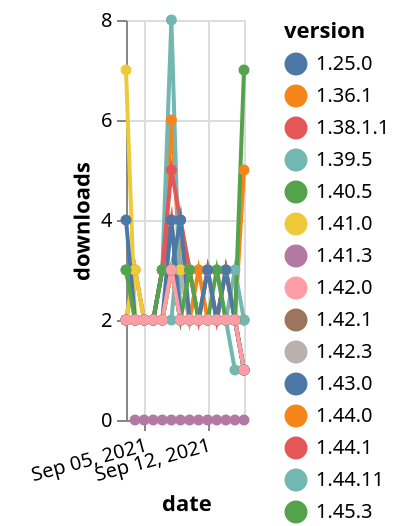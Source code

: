 {"$schema": "https://vega.github.io/schema/vega-lite/v5.json", "description": "A simple bar chart with embedded data.", "data": {"values": [{"date": "2021-09-03", "total": 1977, "delta": 2, "version": "1.41.3"}, {"date": "2021-09-04", "total": 1979, "delta": 2, "version": "1.41.3"}, {"date": "2021-09-05", "total": 1981, "delta": 2, "version": "1.41.3"}, {"date": "2021-09-06", "total": 1983, "delta": 2, "version": "1.41.3"}, {"date": "2021-09-07", "total": 1985, "delta": 2, "version": "1.41.3"}, {"date": "2021-09-08", "total": 1988, "delta": 3, "version": "1.41.3"}, {"date": "2021-09-09", "total": 1990, "delta": 2, "version": "1.41.3"}, {"date": "2021-09-10", "total": 1992, "delta": 2, "version": "1.41.3"}, {"date": "2021-09-11", "total": 1994, "delta": 2, "version": "1.41.3"}, {"date": "2021-09-12", "total": 1996, "delta": 2, "version": "1.41.3"}, {"date": "2021-09-13", "total": 1998, "delta": 2, "version": "1.41.3"}, {"date": "2021-09-14", "total": 2000, "delta": 2, "version": "1.41.3"}, {"date": "2021-09-15", "total": 2002, "delta": 2, "version": "1.41.3"}, {"date": "2021-09-16", "total": 2004, "delta": 2, "version": "1.41.3"}, {"date": "2021-09-03", "total": 2031, "delta": 2, "version": "1.42.1"}, {"date": "2021-09-04", "total": 2033, "delta": 2, "version": "1.42.1"}, {"date": "2021-09-05", "total": 2035, "delta": 2, "version": "1.42.1"}, {"date": "2021-09-06", "total": 2037, "delta": 2, "version": "1.42.1"}, {"date": "2021-09-07", "total": 2039, "delta": 2, "version": "1.42.1"}, {"date": "2021-09-08", "total": 2042, "delta": 3, "version": "1.42.1"}, {"date": "2021-09-09", "total": 2044, "delta": 2, "version": "1.42.1"}, {"date": "2021-09-10", "total": 2046, "delta": 2, "version": "1.42.1"}, {"date": "2021-09-11", "total": 2048, "delta": 2, "version": "1.42.1"}, {"date": "2021-09-12", "total": 2050, "delta": 2, "version": "1.42.1"}, {"date": "2021-09-13", "total": 2052, "delta": 2, "version": "1.42.1"}, {"date": "2021-09-14", "total": 2054, "delta": 2, "version": "1.42.1"}, {"date": "2021-09-15", "total": 2056, "delta": 2, "version": "1.42.1"}, {"date": "2021-09-16", "total": 2057, "delta": 1, "version": "1.42.1"}, {"date": "2021-09-03", "total": 2004, "delta": 2, "version": "1.44.11"}, {"date": "2021-09-04", "total": 2007, "delta": 3, "version": "1.44.11"}, {"date": "2021-09-05", "total": 2009, "delta": 2, "version": "1.44.11"}, {"date": "2021-09-06", "total": 2011, "delta": 2, "version": "1.44.11"}, {"date": "2021-09-07", "total": 2013, "delta": 2, "version": "1.44.11"}, {"date": "2021-09-08", "total": 2015, "delta": 2, "version": "1.44.11"}, {"date": "2021-09-09", "total": 2019, "delta": 4, "version": "1.44.11"}, {"date": "2021-09-10", "total": 2022, "delta": 3, "version": "1.44.11"}, {"date": "2021-09-11", "total": 2025, "delta": 3, "version": "1.44.11"}, {"date": "2021-09-12", "total": 2028, "delta": 3, "version": "1.44.11"}, {"date": "2021-09-13", "total": 2031, "delta": 3, "version": "1.44.11"}, {"date": "2021-09-14", "total": 2033, "delta": 2, "version": "1.44.11"}, {"date": "2021-09-15", "total": 2034, "delta": 1, "version": "1.44.11"}, {"date": "2021-09-16", "total": 2035, "delta": 1, "version": "1.44.11"}, {"date": "2021-09-03", "total": 5133, "delta": 2, "version": "1.38.1.1"}, {"date": "2021-09-04", "total": 5135, "delta": 2, "version": "1.38.1.1"}, {"date": "2021-09-05", "total": 5137, "delta": 2, "version": "1.38.1.1"}, {"date": "2021-09-06", "total": 5139, "delta": 2, "version": "1.38.1.1"}, {"date": "2021-09-07", "total": 5142, "delta": 3, "version": "1.38.1.1"}, {"date": "2021-09-08", "total": 5146, "delta": 4, "version": "1.38.1.1"}, {"date": "2021-09-09", "total": 5148, "delta": 2, "version": "1.38.1.1"}, {"date": "2021-09-10", "total": 5150, "delta": 2, "version": "1.38.1.1"}, {"date": "2021-09-11", "total": 5152, "delta": 2, "version": "1.38.1.1"}, {"date": "2021-09-12", "total": 5155, "delta": 3, "version": "1.38.1.1"}, {"date": "2021-09-13", "total": 5157, "delta": 2, "version": "1.38.1.1"}, {"date": "2021-09-14", "total": 5159, "delta": 2, "version": "1.38.1.1"}, {"date": "2021-09-15", "total": 5161, "delta": 2, "version": "1.38.1.1"}, {"date": "2021-09-16", "total": 5162, "delta": 1, "version": "1.38.1.1"}, {"date": "2021-09-03", "total": 8267, "delta": 2, "version": "1.36.1"}, {"date": "2021-09-04", "total": 8270, "delta": 3, "version": "1.36.1"}, {"date": "2021-09-05", "total": 8272, "delta": 2, "version": "1.36.1"}, {"date": "2021-09-06", "total": 8274, "delta": 2, "version": "1.36.1"}, {"date": "2021-09-07", "total": 8277, "delta": 3, "version": "1.36.1"}, {"date": "2021-09-08", "total": 8283, "delta": 6, "version": "1.36.1"}, {"date": "2021-09-09", "total": 8286, "delta": 3, "version": "1.36.1"}, {"date": "2021-09-10", "total": 8288, "delta": 2, "version": "1.36.1"}, {"date": "2021-09-11", "total": 8291, "delta": 3, "version": "1.36.1"}, {"date": "2021-09-12", "total": 8293, "delta": 2, "version": "1.36.1"}, {"date": "2021-09-13", "total": 8295, "delta": 2, "version": "1.36.1"}, {"date": "2021-09-14", "total": 8298, "delta": 3, "version": "1.36.1"}, {"date": "2021-09-15", "total": 8300, "delta": 2, "version": "1.36.1"}, {"date": "2021-09-16", "total": 8305, "delta": 5, "version": "1.36.1"}, {"date": "2021-09-03", "total": 1102, "delta": 2, "version": "1.44.0"}, {"date": "2021-09-04", "total": 1104, "delta": 2, "version": "1.44.0"}, {"date": "2021-09-05", "total": 1106, "delta": 2, "version": "1.44.0"}, {"date": "2021-09-06", "total": 1108, "delta": 2, "version": "1.44.0"}, {"date": "2021-09-07", "total": 1110, "delta": 2, "version": "1.44.0"}, {"date": "2021-09-08", "total": 1113, "delta": 3, "version": "1.44.0"}, {"date": "2021-09-09", "total": 1116, "delta": 3, "version": "1.44.0"}, {"date": "2021-09-10", "total": 1118, "delta": 2, "version": "1.44.0"}, {"date": "2021-09-11", "total": 1120, "delta": 2, "version": "1.44.0"}, {"date": "2021-09-12", "total": 1122, "delta": 2, "version": "1.44.0"}, {"date": "2021-09-13", "total": 1124, "delta": 2, "version": "1.44.0"}, {"date": "2021-09-14", "total": 1126, "delta": 2, "version": "1.44.0"}, {"date": "2021-09-15", "total": 1128, "delta": 2, "version": "1.44.0"}, {"date": "2021-09-16", "total": 1130, "delta": 2, "version": "1.44.0"}, {"date": "2021-09-03", "total": 6140, "delta": 3, "version": "1.39.5"}, {"date": "2021-09-04", "total": 6142, "delta": 2, "version": "1.39.5"}, {"date": "2021-09-05", "total": 6144, "delta": 2, "version": "1.39.5"}, {"date": "2021-09-06", "total": 6146, "delta": 2, "version": "1.39.5"}, {"date": "2021-09-07", "total": 6149, "delta": 3, "version": "1.39.5"}, {"date": "2021-09-08", "total": 6157, "delta": 8, "version": "1.39.5"}, {"date": "2021-09-09", "total": 6159, "delta": 2, "version": "1.39.5"}, {"date": "2021-09-10", "total": 6161, "delta": 2, "version": "1.39.5"}, {"date": "2021-09-11", "total": 6163, "delta": 2, "version": "1.39.5"}, {"date": "2021-09-12", "total": 6165, "delta": 2, "version": "1.39.5"}, {"date": "2021-09-13", "total": 6167, "delta": 2, "version": "1.39.5"}, {"date": "2021-09-14", "total": 6169, "delta": 2, "version": "1.39.5"}, {"date": "2021-09-15", "total": 6172, "delta": 3, "version": "1.39.5"}, {"date": "2021-09-16", "total": 6174, "delta": 2, "version": "1.39.5"}, {"date": "2021-09-03", "total": 1827, "delta": 2, "version": "1.42.3"}, {"date": "2021-09-04", "total": 1829, "delta": 2, "version": "1.42.3"}, {"date": "2021-09-05", "total": 1831, "delta": 2, "version": "1.42.3"}, {"date": "2021-09-06", "total": 1833, "delta": 2, "version": "1.42.3"}, {"date": "2021-09-07", "total": 1835, "delta": 2, "version": "1.42.3"}, {"date": "2021-09-08", "total": 1838, "delta": 3, "version": "1.42.3"}, {"date": "2021-09-09", "total": 1841, "delta": 3, "version": "1.42.3"}, {"date": "2021-09-10", "total": 1843, "delta": 2, "version": "1.42.3"}, {"date": "2021-09-11", "total": 1845, "delta": 2, "version": "1.42.3"}, {"date": "2021-09-12", "total": 1847, "delta": 2, "version": "1.42.3"}, {"date": "2021-09-13", "total": 1849, "delta": 2, "version": "1.42.3"}, {"date": "2021-09-14", "total": 1851, "delta": 2, "version": "1.42.3"}, {"date": "2021-09-15", "total": 1853, "delta": 2, "version": "1.42.3"}, {"date": "2021-09-16", "total": 1854, "delta": 1, "version": "1.42.3"}, {"date": "2021-09-03", "total": 2518, "delta": 2, "version": "1.41.0"}, {"date": "2021-09-04", "total": 2521, "delta": 3, "version": "1.41.0"}, {"date": "2021-09-05", "total": 2523, "delta": 2, "version": "1.41.0"}, {"date": "2021-09-06", "total": 2525, "delta": 2, "version": "1.41.0"}, {"date": "2021-09-07", "total": 2527, "delta": 2, "version": "1.41.0"}, {"date": "2021-09-08", "total": 2530, "delta": 3, "version": "1.41.0"}, {"date": "2021-09-09", "total": 2533, "delta": 3, "version": "1.41.0"}, {"date": "2021-09-10", "total": 2536, "delta": 3, "version": "1.41.0"}, {"date": "2021-09-11", "total": 2538, "delta": 2, "version": "1.41.0"}, {"date": "2021-09-12", "total": 2540, "delta": 2, "version": "1.41.0"}, {"date": "2021-09-13", "total": 2542, "delta": 2, "version": "1.41.0"}, {"date": "2021-09-14", "total": 2545, "delta": 3, "version": "1.41.0"}, {"date": "2021-09-15", "total": 2547, "delta": 2, "version": "1.41.0"}, {"date": "2021-09-16", "total": 2548, "delta": 1, "version": "1.41.0"}, {"date": "2021-09-03", "total": 45, "delta": 7, "version": "1.46.0"}, {"date": "2021-09-04", "total": 47, "delta": 2, "version": "1.46.0"}, {"date": "2021-09-05", "total": 49, "delta": 2, "version": "1.46.0"}, {"date": "2021-09-06", "total": 51, "delta": 2, "version": "1.46.0"}, {"date": "2021-09-07", "total": 53, "delta": 2, "version": "1.46.0"}, {"date": "2021-09-08", "total": 56, "delta": 3, "version": "1.46.0"}, {"date": "2021-09-09", "total": 58, "delta": 2, "version": "1.46.0"}, {"date": "2021-09-10", "total": 60, "delta": 2, "version": "1.46.0"}, {"date": "2021-09-11", "total": 62, "delta": 2, "version": "1.46.0"}, {"date": "2021-09-12", "total": 65, "delta": 3, "version": "1.46.0"}, {"date": "2021-09-13", "total": 67, "delta": 2, "version": "1.46.0"}, {"date": "2021-09-14", "total": 69, "delta": 2, "version": "1.46.0"}, {"date": "2021-09-15", "total": 71, "delta": 2, "version": "1.46.0"}, {"date": "2021-09-16", "total": 72, "delta": 1, "version": "1.46.0"}, {"date": "2021-09-03", "total": 1347, "delta": 2, "version": "1.44.1"}, {"date": "2021-09-04", "total": 1349, "delta": 2, "version": "1.44.1"}, {"date": "2021-09-05", "total": 1351, "delta": 2, "version": "1.44.1"}, {"date": "2021-09-06", "total": 1353, "delta": 2, "version": "1.44.1"}, {"date": "2021-09-07", "total": 1356, "delta": 3, "version": "1.44.1"}, {"date": "2021-09-08", "total": 1361, "delta": 5, "version": "1.44.1"}, {"date": "2021-09-09", "total": 1365, "delta": 4, "version": "1.44.1"}, {"date": "2021-09-10", "total": 1368, "delta": 3, "version": "1.44.1"}, {"date": "2021-09-11", "total": 1370, "delta": 2, "version": "1.44.1"}, {"date": "2021-09-12", "total": 1373, "delta": 3, "version": "1.44.1"}, {"date": "2021-09-13", "total": 1375, "delta": 2, "version": "1.44.1"}, {"date": "2021-09-14", "total": 1378, "delta": 3, "version": "1.44.1"}, {"date": "2021-09-15", "total": 1380, "delta": 2, "version": "1.44.1"}, {"date": "2021-09-16", "total": 1381, "delta": 1, "version": "1.44.1"}, {"date": "2021-09-03", "total": 1808, "delta": 4, "version": "1.43.0"}, {"date": "2021-09-04", "total": 1810, "delta": 2, "version": "1.43.0"}, {"date": "2021-09-05", "total": 1812, "delta": 2, "version": "1.43.0"}, {"date": "2021-09-06", "total": 1814, "delta": 2, "version": "1.43.0"}, {"date": "2021-09-07", "total": 1817, "delta": 3, "version": "1.43.0"}, {"date": "2021-09-08", "total": 1820, "delta": 3, "version": "1.43.0"}, {"date": "2021-09-09", "total": 1824, "delta": 4, "version": "1.43.0"}, {"date": "2021-09-10", "total": 1826, "delta": 2, "version": "1.43.0"}, {"date": "2021-09-11", "total": 1828, "delta": 2, "version": "1.43.0"}, {"date": "2021-09-12", "total": 1830, "delta": 2, "version": "1.43.0"}, {"date": "2021-09-13", "total": 1832, "delta": 2, "version": "1.43.0"}, {"date": "2021-09-14", "total": 1835, "delta": 3, "version": "1.43.0"}, {"date": "2021-09-15", "total": 1837, "delta": 2, "version": "1.43.0"}, {"date": "2021-09-16", "total": 1838, "delta": 1, "version": "1.43.0"}, {"date": "2021-09-03", "total": 156, "delta": 3, "version": "1.45.3"}, {"date": "2021-09-04", "total": 158, "delta": 2, "version": "1.45.3"}, {"date": "2021-09-05", "total": 160, "delta": 2, "version": "1.45.3"}, {"date": "2021-09-06", "total": 162, "delta": 2, "version": "1.45.3"}, {"date": "2021-09-07", "total": 164, "delta": 2, "version": "1.45.3"}, {"date": "2021-09-08", "total": 167, "delta": 3, "version": "1.45.3"}, {"date": "2021-09-09", "total": 169, "delta": 2, "version": "1.45.3"}, {"date": "2021-09-10", "total": 171, "delta": 2, "version": "1.45.3"}, {"date": "2021-09-11", "total": 173, "delta": 2, "version": "1.45.3"}, {"date": "2021-09-12", "total": 175, "delta": 2, "version": "1.45.3"}, {"date": "2021-09-13", "total": 178, "delta": 3, "version": "1.45.3"}, {"date": "2021-09-14", "total": 180, "delta": 2, "version": "1.45.3"}, {"date": "2021-09-15", "total": 182, "delta": 2, "version": "1.45.3"}, {"date": "2021-09-16", "total": 183, "delta": 1, "version": "1.45.3"}, {"date": "2021-09-04", "total": 18, "delta": 0, "version": "1.46.1"}, {"date": "2021-09-05", "total": 23, "delta": 0, "version": "1.46.1"}, {"date": "2021-09-06", "total": 28, "delta": 0, "version": "1.46.1"}, {"date": "2021-09-07", "total": 35, "delta": 0, "version": "1.46.1"}, {"date": "2021-09-08", "total": 41, "delta": 0, "version": "1.46.1"}, {"date": "2021-09-09", "total": 43, "delta": 0, "version": "1.46.1"}, {"date": "2021-09-10", "total": 48, "delta": 0, "version": "1.46.1"}, {"date": "2021-09-11", "total": 50, "delta": 0, "version": "1.46.1"}, {"date": "2021-09-12", "total": 52, "delta": 0, "version": "1.46.1"}, {"date": "2021-09-13", "total": 55, "delta": 0, "version": "1.46.1"}, {"date": "2021-09-14", "total": 61, "delta": 0, "version": "1.46.1"}, {"date": "2021-09-15", "total": 66, "delta": 0, "version": "1.46.1"}, {"date": "2021-09-16", "total": 67, "delta": 0, "version": "1.46.1"}, {"date": "2021-09-03", "total": 3071, "delta": 2, "version": "1.40.5"}, {"date": "2021-09-04", "total": 3073, "delta": 2, "version": "1.40.5"}, {"date": "2021-09-05", "total": 3075, "delta": 2, "version": "1.40.5"}, {"date": "2021-09-06", "total": 3077, "delta": 2, "version": "1.40.5"}, {"date": "2021-09-07", "total": 3080, "delta": 3, "version": "1.40.5"}, {"date": "2021-09-08", "total": 3083, "delta": 3, "version": "1.40.5"}, {"date": "2021-09-09", "total": 3085, "delta": 2, "version": "1.40.5"}, {"date": "2021-09-10", "total": 3088, "delta": 3, "version": "1.40.5"}, {"date": "2021-09-11", "total": 3090, "delta": 2, "version": "1.40.5"}, {"date": "2021-09-12", "total": 3092, "delta": 2, "version": "1.40.5"}, {"date": "2021-09-13", "total": 3094, "delta": 2, "version": "1.40.5"}, {"date": "2021-09-14", "total": 3096, "delta": 2, "version": "1.40.5"}, {"date": "2021-09-15", "total": 3098, "delta": 2, "version": "1.40.5"}, {"date": "2021-09-16", "total": 3105, "delta": 7, "version": "1.40.5"}, {"date": "2021-09-03", "total": 3288, "delta": 2, "version": "1.25.0"}, {"date": "2021-09-04", "total": 3290, "delta": 2, "version": "1.25.0"}, {"date": "2021-09-05", "total": 3292, "delta": 2, "version": "1.25.0"}, {"date": "2021-09-06", "total": 3294, "delta": 2, "version": "1.25.0"}, {"date": "2021-09-07", "total": 3296, "delta": 2, "version": "1.25.0"}, {"date": "2021-09-08", "total": 3300, "delta": 4, "version": "1.25.0"}, {"date": "2021-09-09", "total": 3302, "delta": 2, "version": "1.25.0"}, {"date": "2021-09-10", "total": 3304, "delta": 2, "version": "1.25.0"}, {"date": "2021-09-11", "total": 3306, "delta": 2, "version": "1.25.0"}, {"date": "2021-09-12", "total": 3309, "delta": 3, "version": "1.25.0"}, {"date": "2021-09-13", "total": 3311, "delta": 2, "version": "1.25.0"}, {"date": "2021-09-14", "total": 3313, "delta": 2, "version": "1.25.0"}, {"date": "2021-09-15", "total": 3315, "delta": 2, "version": "1.25.0"}, {"date": "2021-09-16", "total": 3316, "delta": 1, "version": "1.25.0"}, {"date": "2021-09-03", "total": 1986, "delta": 2, "version": "1.42.0"}, {"date": "2021-09-04", "total": 1988, "delta": 2, "version": "1.42.0"}, {"date": "2021-09-05", "total": 1990, "delta": 2, "version": "1.42.0"}, {"date": "2021-09-06", "total": 1992, "delta": 2, "version": "1.42.0"}, {"date": "2021-09-07", "total": 1994, "delta": 2, "version": "1.42.0"}, {"date": "2021-09-08", "total": 1997, "delta": 3, "version": "1.42.0"}, {"date": "2021-09-09", "total": 1999, "delta": 2, "version": "1.42.0"}, {"date": "2021-09-10", "total": 2001, "delta": 2, "version": "1.42.0"}, {"date": "2021-09-11", "total": 2003, "delta": 2, "version": "1.42.0"}, {"date": "2021-09-12", "total": 2005, "delta": 2, "version": "1.42.0"}, {"date": "2021-09-13", "total": 2007, "delta": 2, "version": "1.42.0"}, {"date": "2021-09-14", "total": 2009, "delta": 2, "version": "1.42.0"}, {"date": "2021-09-15", "total": 2011, "delta": 2, "version": "1.42.0"}, {"date": "2021-09-16", "total": 2012, "delta": 1, "version": "1.42.0"}]}, "width": "container", "mark": {"type": "line", "point": {"filled": true}}, "encoding": {"x": {"field": "date", "type": "temporal", "timeUnit": "yearmonthdate", "title": "date", "axis": {"labelAngle": -15}}, "y": {"field": "delta", "type": "quantitative", "title": "downloads"}, "color": {"field": "version", "type": "nominal"}, "tooltip": {"field": "delta"}}}